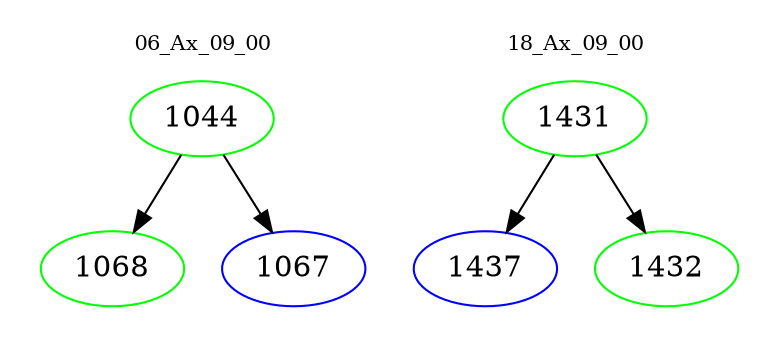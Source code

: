 digraph{
subgraph cluster_0 {
color = white
label = "06_Ax_09_00";
fontsize=10;
T0_1044 [label="1044", color="green"]
T0_1044 -> T0_1068 [color="black"]
T0_1068 [label="1068", color="green"]
T0_1044 -> T0_1067 [color="black"]
T0_1067 [label="1067", color="blue"]
}
subgraph cluster_1 {
color = white
label = "18_Ax_09_00";
fontsize=10;
T1_1431 [label="1431", color="green"]
T1_1431 -> T1_1437 [color="black"]
T1_1437 [label="1437", color="blue"]
T1_1431 -> T1_1432 [color="black"]
T1_1432 [label="1432", color="green"]
}
}
